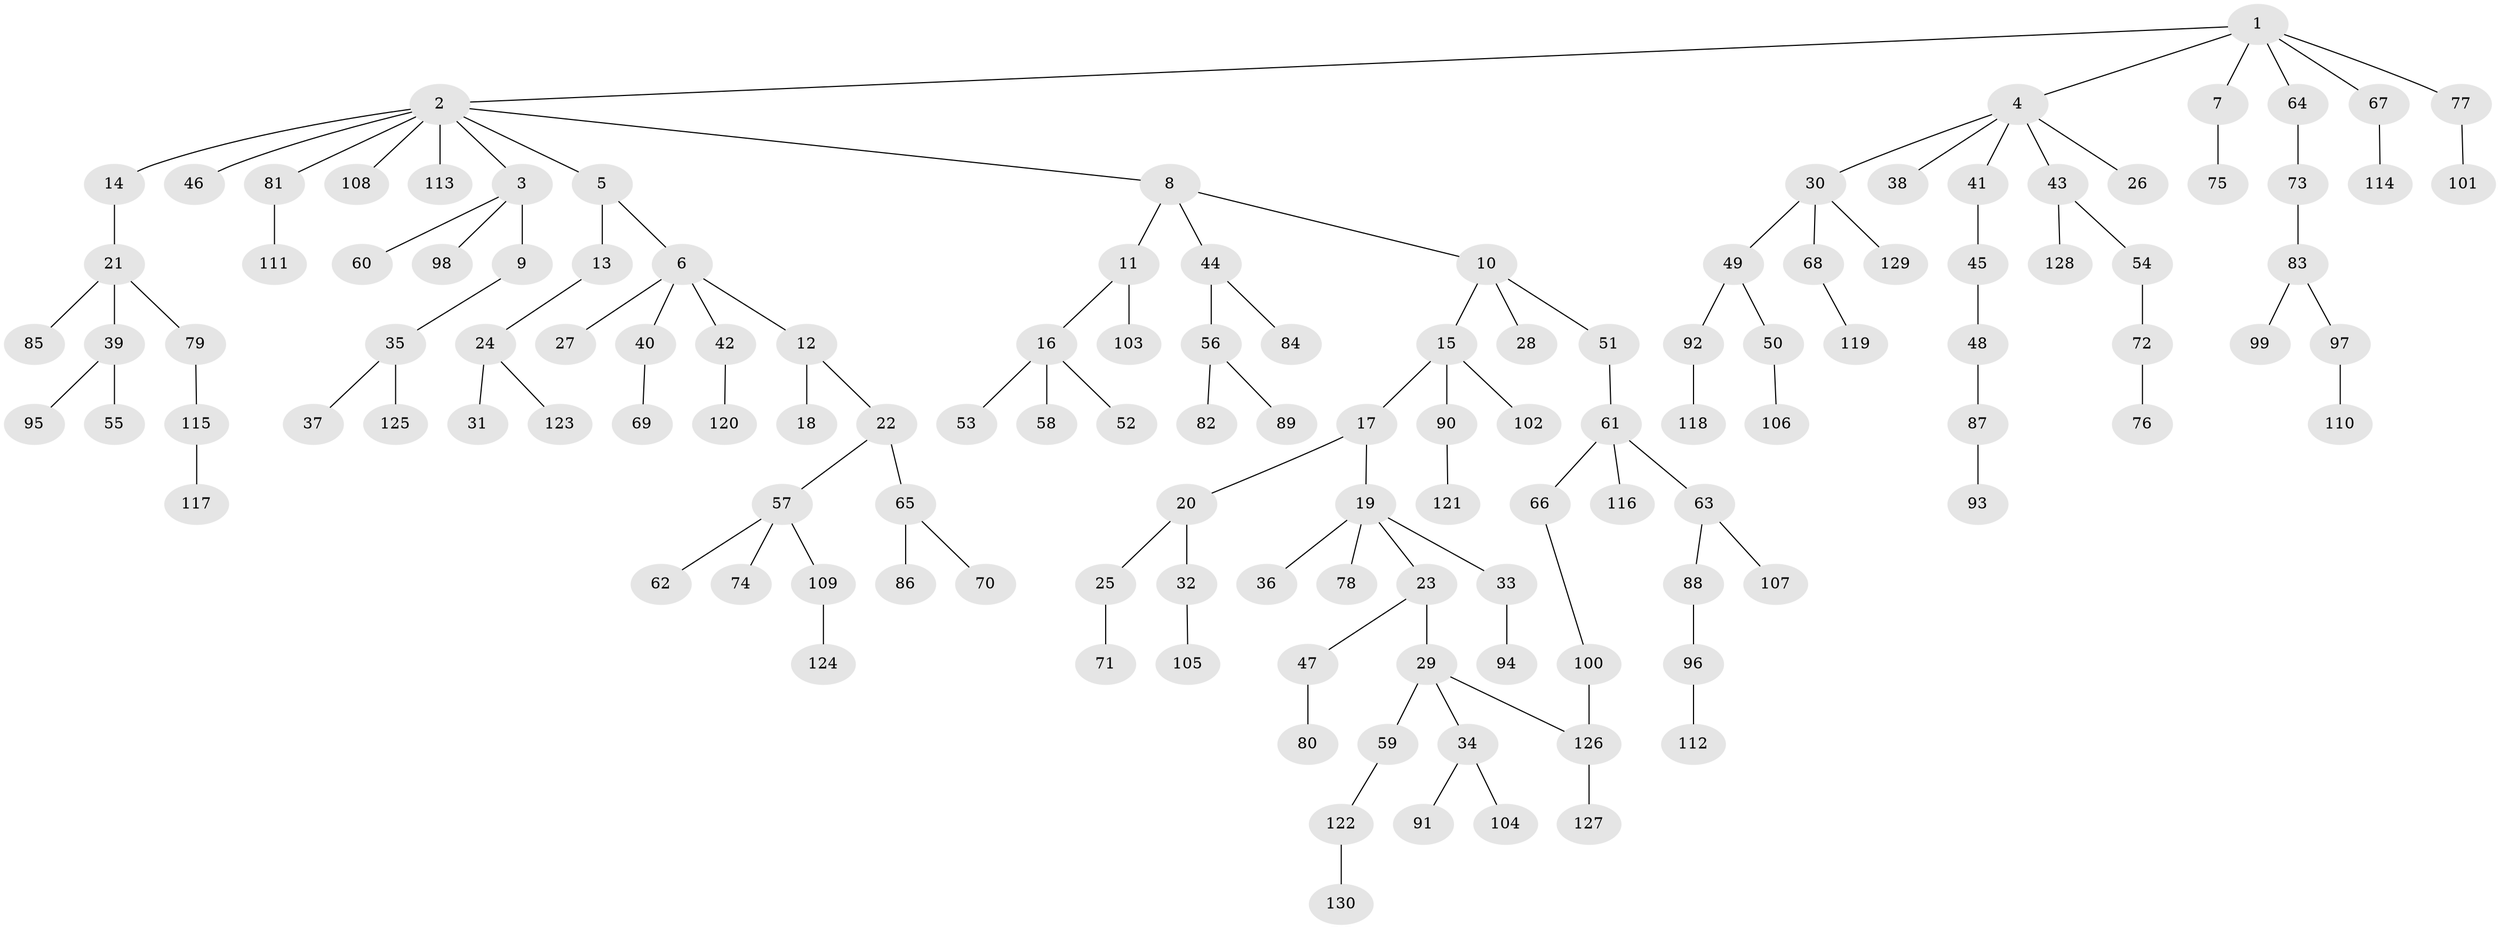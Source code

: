 // Generated by graph-tools (version 1.1) at 2025/41/03/09/25 04:41:31]
// undirected, 130 vertices, 130 edges
graph export_dot {
graph [start="1"]
  node [color=gray90,style=filled];
  1;
  2;
  3;
  4;
  5;
  6;
  7;
  8;
  9;
  10;
  11;
  12;
  13;
  14;
  15;
  16;
  17;
  18;
  19;
  20;
  21;
  22;
  23;
  24;
  25;
  26;
  27;
  28;
  29;
  30;
  31;
  32;
  33;
  34;
  35;
  36;
  37;
  38;
  39;
  40;
  41;
  42;
  43;
  44;
  45;
  46;
  47;
  48;
  49;
  50;
  51;
  52;
  53;
  54;
  55;
  56;
  57;
  58;
  59;
  60;
  61;
  62;
  63;
  64;
  65;
  66;
  67;
  68;
  69;
  70;
  71;
  72;
  73;
  74;
  75;
  76;
  77;
  78;
  79;
  80;
  81;
  82;
  83;
  84;
  85;
  86;
  87;
  88;
  89;
  90;
  91;
  92;
  93;
  94;
  95;
  96;
  97;
  98;
  99;
  100;
  101;
  102;
  103;
  104;
  105;
  106;
  107;
  108;
  109;
  110;
  111;
  112;
  113;
  114;
  115;
  116;
  117;
  118;
  119;
  120;
  121;
  122;
  123;
  124;
  125;
  126;
  127;
  128;
  129;
  130;
  1 -- 2;
  1 -- 4;
  1 -- 7;
  1 -- 64;
  1 -- 67;
  1 -- 77;
  2 -- 3;
  2 -- 5;
  2 -- 8;
  2 -- 14;
  2 -- 46;
  2 -- 81;
  2 -- 108;
  2 -- 113;
  3 -- 9;
  3 -- 60;
  3 -- 98;
  4 -- 26;
  4 -- 30;
  4 -- 38;
  4 -- 41;
  4 -- 43;
  5 -- 6;
  5 -- 13;
  6 -- 12;
  6 -- 27;
  6 -- 40;
  6 -- 42;
  7 -- 75;
  8 -- 10;
  8 -- 11;
  8 -- 44;
  9 -- 35;
  10 -- 15;
  10 -- 28;
  10 -- 51;
  11 -- 16;
  11 -- 103;
  12 -- 18;
  12 -- 22;
  13 -- 24;
  14 -- 21;
  15 -- 17;
  15 -- 90;
  15 -- 102;
  16 -- 52;
  16 -- 53;
  16 -- 58;
  17 -- 19;
  17 -- 20;
  19 -- 23;
  19 -- 33;
  19 -- 36;
  19 -- 78;
  20 -- 25;
  20 -- 32;
  21 -- 39;
  21 -- 79;
  21 -- 85;
  22 -- 57;
  22 -- 65;
  23 -- 29;
  23 -- 47;
  24 -- 31;
  24 -- 123;
  25 -- 71;
  29 -- 34;
  29 -- 59;
  29 -- 126;
  30 -- 49;
  30 -- 68;
  30 -- 129;
  32 -- 105;
  33 -- 94;
  34 -- 91;
  34 -- 104;
  35 -- 37;
  35 -- 125;
  39 -- 55;
  39 -- 95;
  40 -- 69;
  41 -- 45;
  42 -- 120;
  43 -- 54;
  43 -- 128;
  44 -- 56;
  44 -- 84;
  45 -- 48;
  47 -- 80;
  48 -- 87;
  49 -- 50;
  49 -- 92;
  50 -- 106;
  51 -- 61;
  54 -- 72;
  56 -- 82;
  56 -- 89;
  57 -- 62;
  57 -- 74;
  57 -- 109;
  59 -- 122;
  61 -- 63;
  61 -- 66;
  61 -- 116;
  63 -- 88;
  63 -- 107;
  64 -- 73;
  65 -- 70;
  65 -- 86;
  66 -- 100;
  67 -- 114;
  68 -- 119;
  72 -- 76;
  73 -- 83;
  77 -- 101;
  79 -- 115;
  81 -- 111;
  83 -- 97;
  83 -- 99;
  87 -- 93;
  88 -- 96;
  90 -- 121;
  92 -- 118;
  96 -- 112;
  97 -- 110;
  100 -- 126;
  109 -- 124;
  115 -- 117;
  122 -- 130;
  126 -- 127;
}
